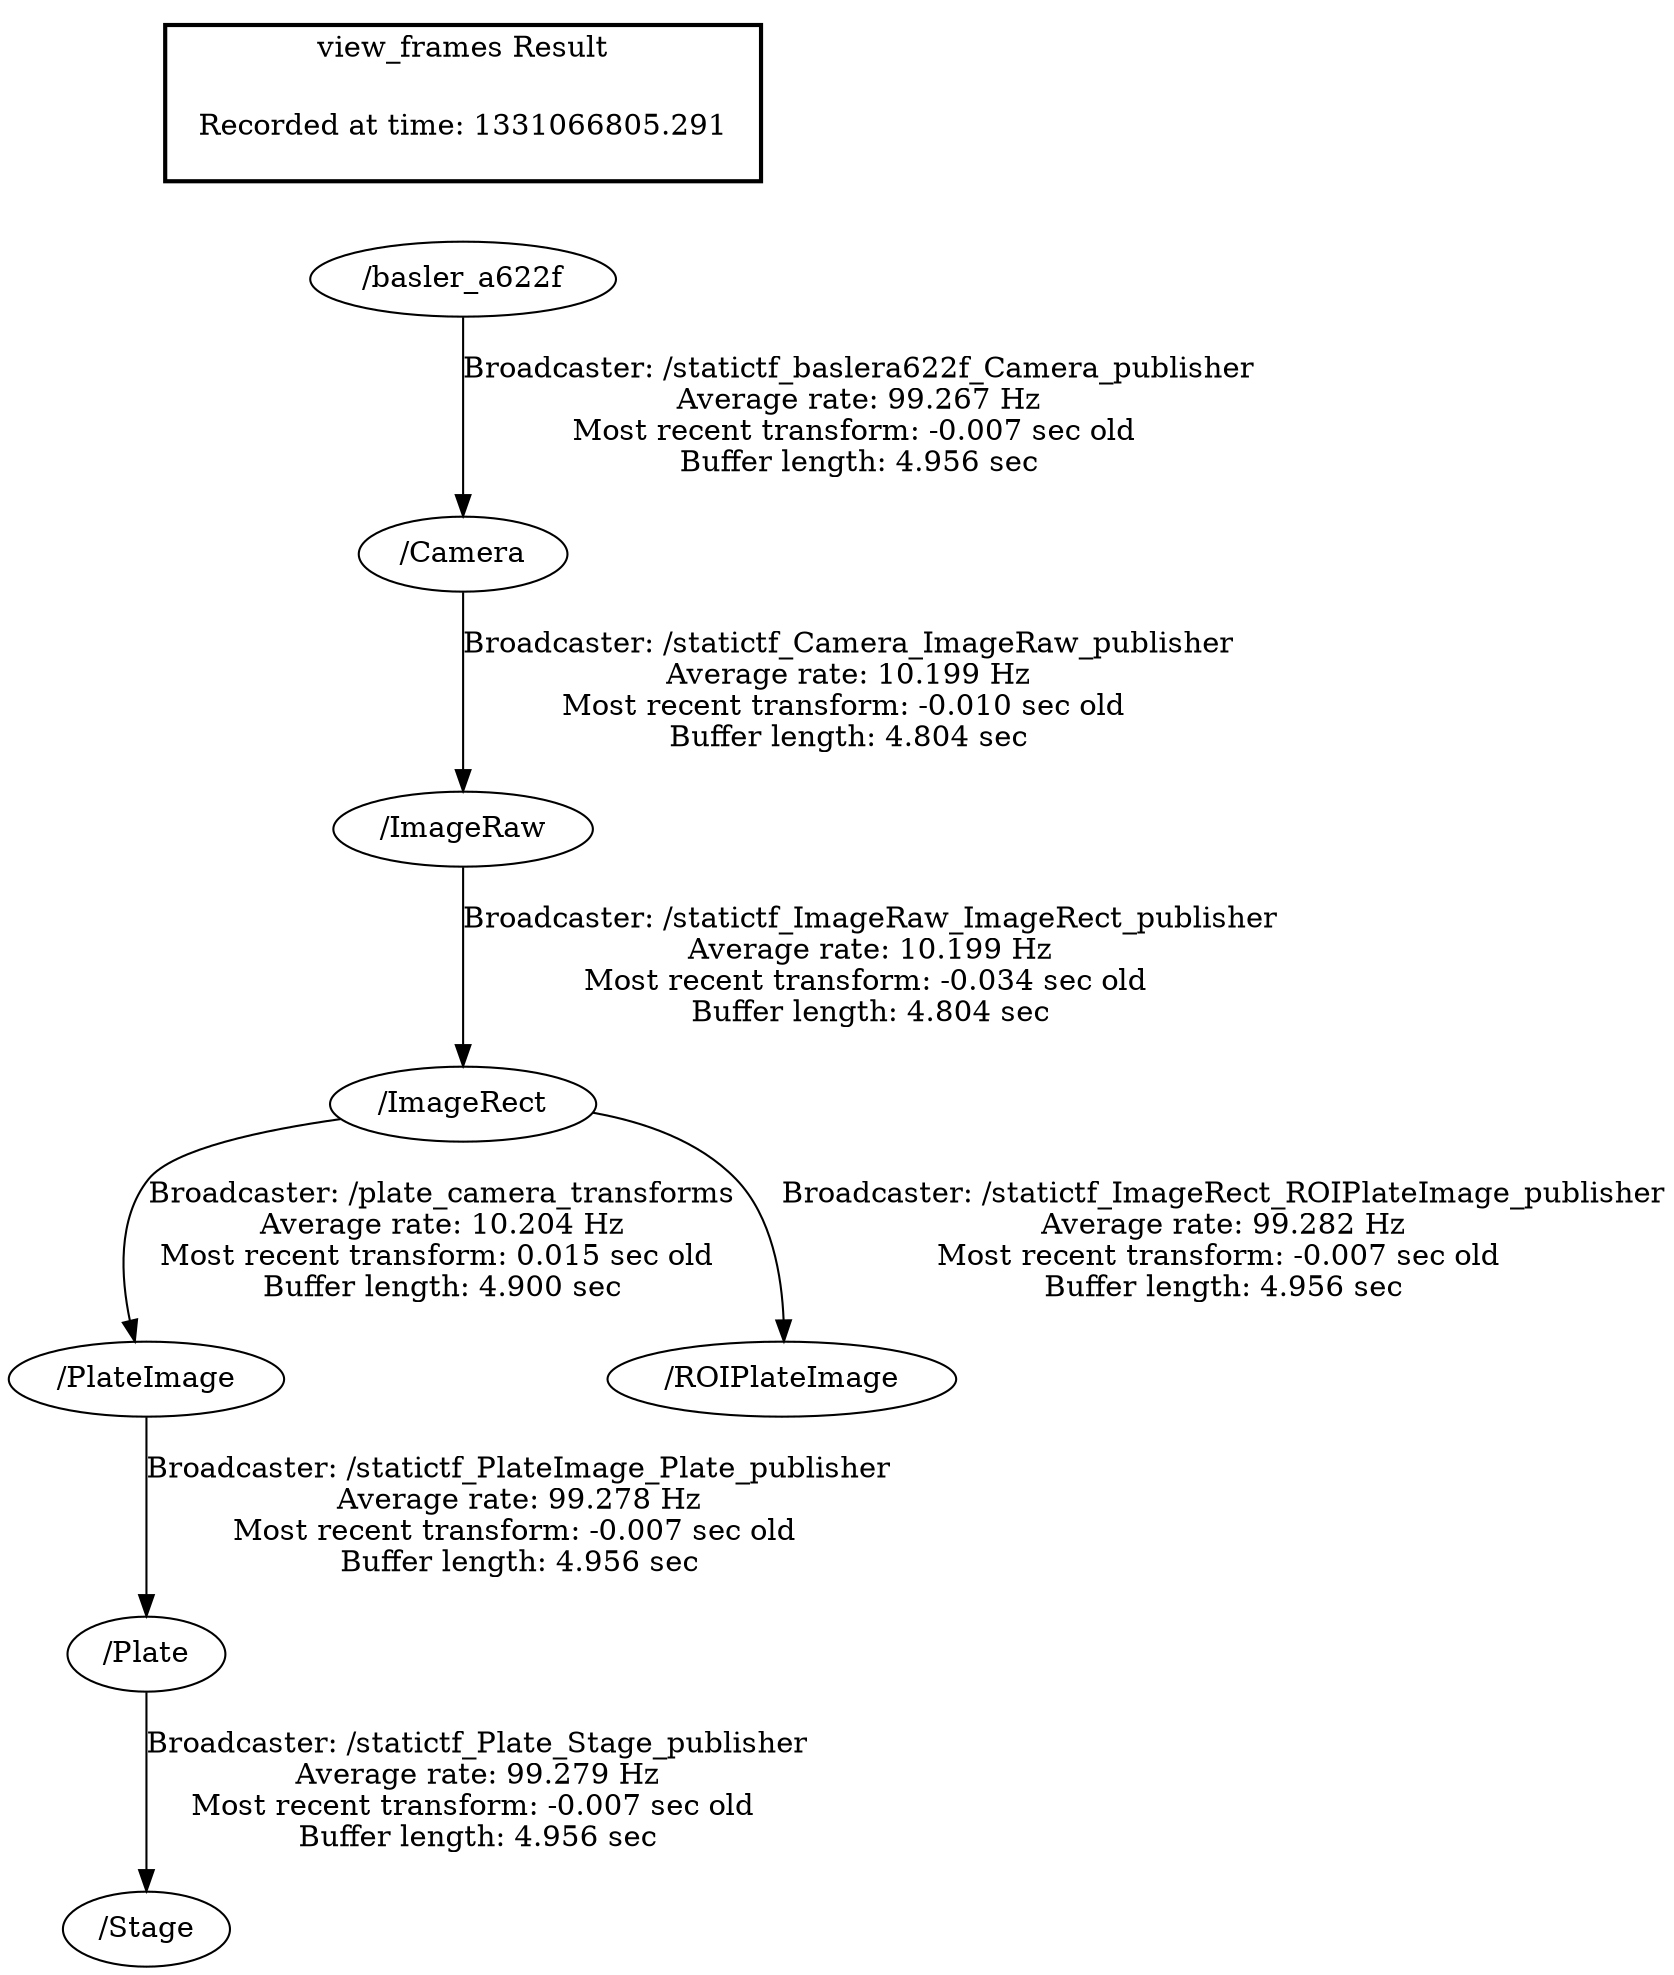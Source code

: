 digraph G {
"/Plate" -> "/Stage"[label="Broadcaster: /statictf_Plate_Stage_publisher\nAverage rate: 99.279 Hz\nMost recent transform: -0.007 sec old \nBuffer length: 4.956 sec\n"];
"/PlateImage" -> "/Plate"[label="Broadcaster: /statictf_PlateImage_Plate_publisher\nAverage rate: 99.278 Hz\nMost recent transform: -0.007 sec old \nBuffer length: 4.956 sec\n"];
"/basler_a622f" -> "/Camera"[label="Broadcaster: /statictf_baslera622f_Camera_publisher\nAverage rate: 99.267 Hz\nMost recent transform: -0.007 sec old \nBuffer length: 4.956 sec\n"];
"/ImageRect" -> "/PlateImage"[label="Broadcaster: /plate_camera_transforms\nAverage rate: 10.204 Hz\nMost recent transform: 0.015 sec old \nBuffer length: 4.900 sec\n"];
"/ImageRect" -> "/ROIPlateImage"[label="Broadcaster: /statictf_ImageRect_ROIPlateImage_publisher\nAverage rate: 99.282 Hz\nMost recent transform: -0.007 sec old \nBuffer length: 4.956 sec\n"];
"/ImageRaw" -> "/ImageRect"[label="Broadcaster: /statictf_ImageRaw_ImageRect_publisher\nAverage rate: 10.199 Hz\nMost recent transform: -0.034 sec old \nBuffer length: 4.804 sec\n"];
"/Camera" -> "/ImageRaw"[label="Broadcaster: /statictf_Camera_ImageRaw_publisher\nAverage rate: 10.199 Hz\nMost recent transform: -0.010 sec old \nBuffer length: 4.804 sec\n"];
edge [style=invis];
 subgraph cluster_legend { style=bold; color=black; label ="view_frames Result";
"Recorded at time: 1331066805.291"[ shape=plaintext ] ;
 }->"/basler_a622f";
}
